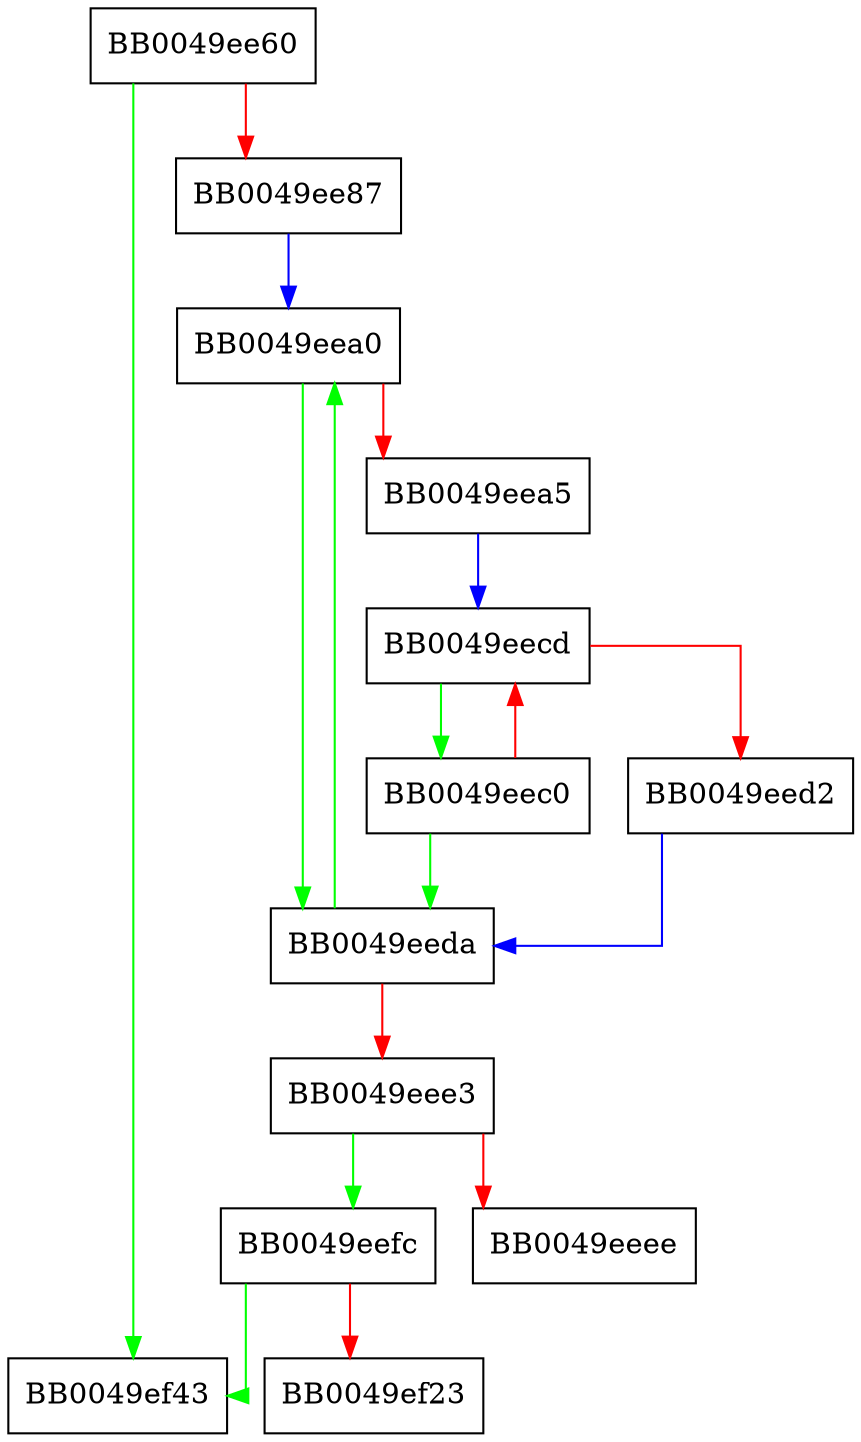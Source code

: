 digraph ssl_load_groups {
  node [shape="box"];
  graph [splines=ortho];
  BB0049ee60 -> BB0049ef43 [color="green"];
  BB0049ee60 -> BB0049ee87 [color="red"];
  BB0049ee87 -> BB0049eea0 [color="blue"];
  BB0049eea0 -> BB0049eeda [color="green"];
  BB0049eea0 -> BB0049eea5 [color="red"];
  BB0049eea5 -> BB0049eecd [color="blue"];
  BB0049eec0 -> BB0049eeda [color="green"];
  BB0049eec0 -> BB0049eecd [color="red"];
  BB0049eecd -> BB0049eec0 [color="green"];
  BB0049eecd -> BB0049eed2 [color="red"];
  BB0049eed2 -> BB0049eeda [color="blue"];
  BB0049eeda -> BB0049eea0 [color="green"];
  BB0049eeda -> BB0049eee3 [color="red"];
  BB0049eee3 -> BB0049eefc [color="green"];
  BB0049eee3 -> BB0049eeee [color="red"];
  BB0049eefc -> BB0049ef43 [color="green"];
  BB0049eefc -> BB0049ef23 [color="red"];
}